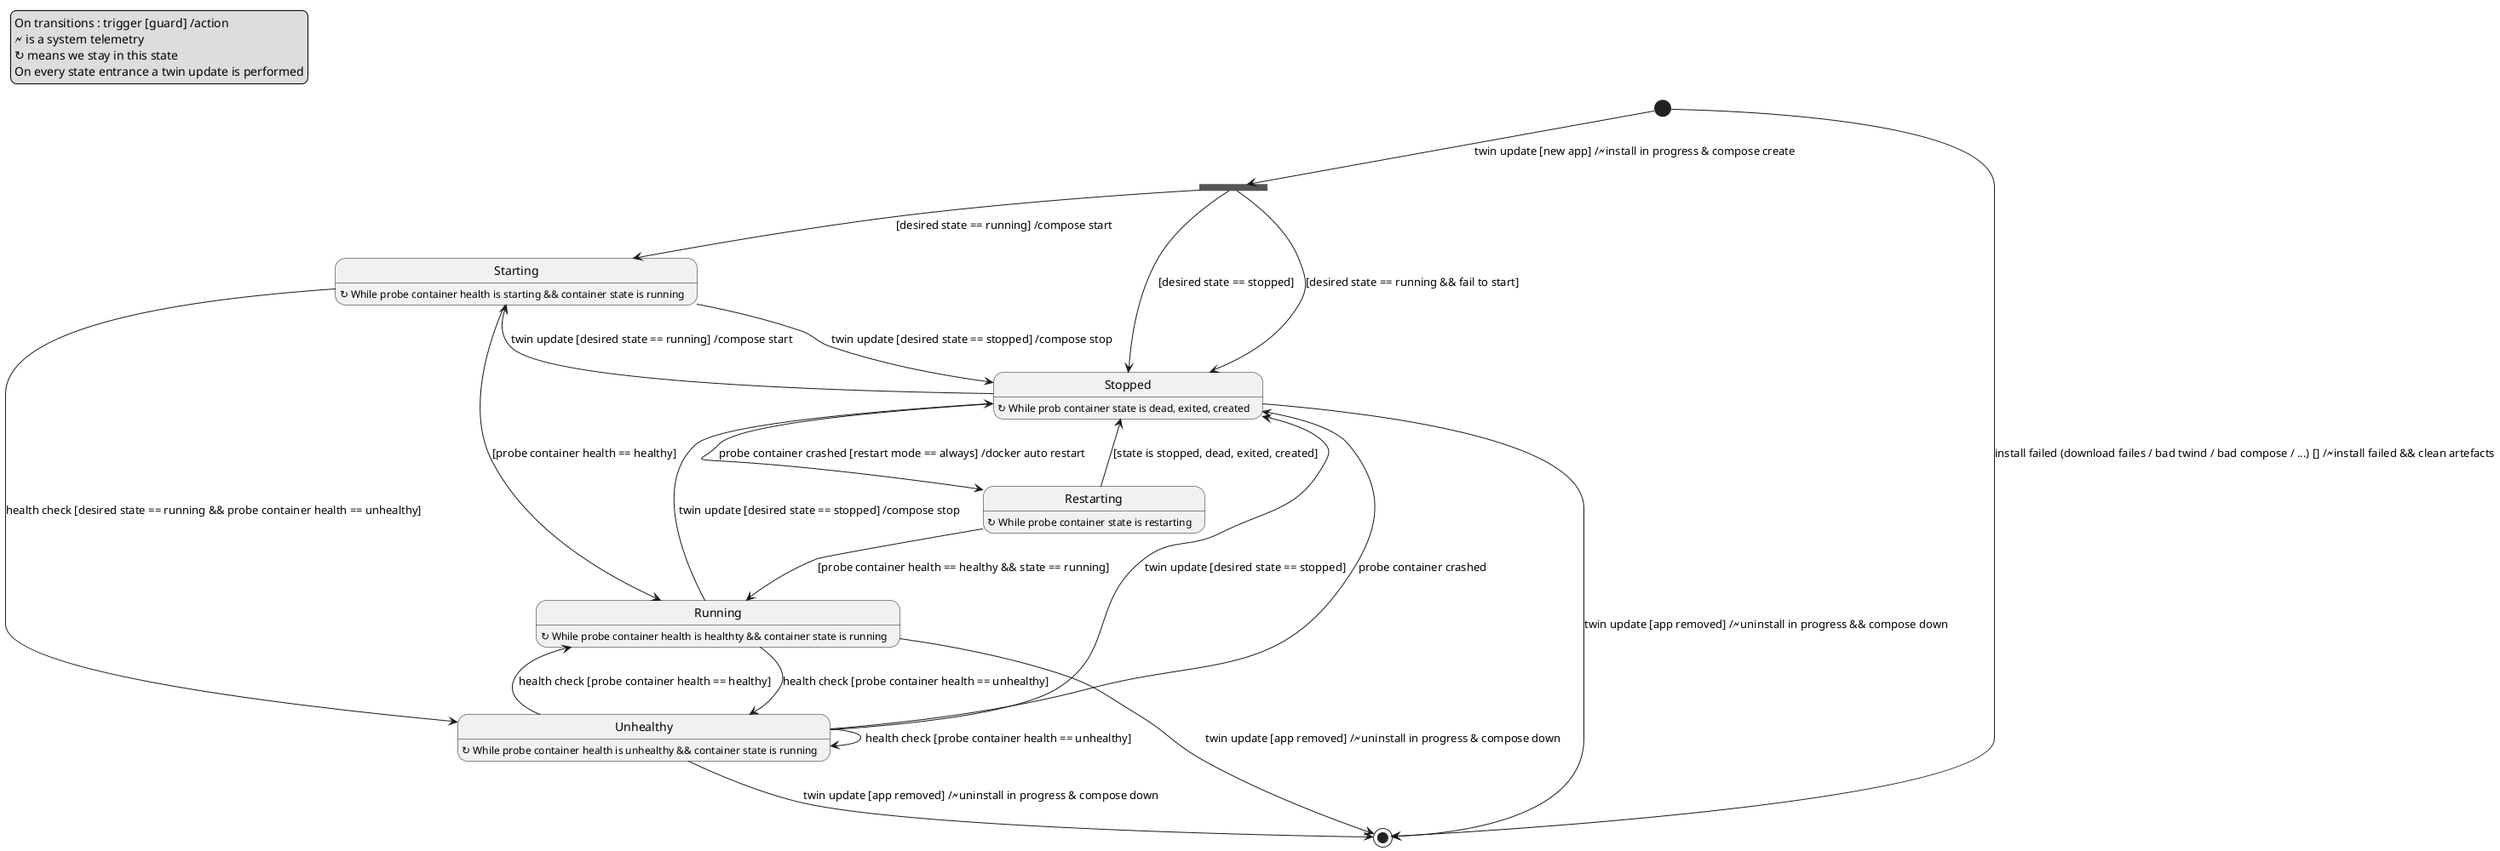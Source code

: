 @startuml
legend top left
  On transitions : trigger [guard] /action
  🗲 is a system telemetry
  ↻ means we stay in this state
  On every state entrance a twin update is performed
endlegend
state fork_state <<fork>>
[*]        -down-> fork_state : twin update [new app] /🗲install in progress & compose create
[*]        --> [*] : install failed (download failes / bad twind / bad compose / ...) [] /🗲install failed && clean artefacts
fork_state -down-> Starting : [desired state == running] /compose start
fork_state -down-> Stopped : [desired state == stopped]
fork_state -down-> Stopped : [desired state == running && fail to start]
Starting     : ↻ While probe container health is starting && container state is running
Starting   --> Running: [probe container health == healthy]
Starting   --> Unhealthy: health check [desired state == running && probe container health == unhealthy]
Starting   --> Stopped: twin update [desired state == stopped] /compose stop
Running      : ↻ While probe container health is healthty && container state is running
Running    --> Stopped : twin update [desired state == stopped] /compose stop
Running    --> Unhealthy: health check [probe container health == unhealthy]
Running    --> [*] : twin update [app removed] /🗲uninstall in progress & compose down
Unhealthy    : ↻ While probe container health is unhealthy && container state is running
Unhealthy  --> Stopped: twin update [desired state == stopped]
Unhealthy  --> Stopped: probe container crashed
Unhealthy  --> Unhealthy: health check [probe container health == unhealthy]
Unhealthy  --> Running: health check [probe container health == healthy]
Unhealthy  --> [*] : twin update [app removed] /🗲uninstall in progress & compose down
Stopped    : ↻ While prob container state is dead, exited, created
Stopped    --> Starting : twin update [desired state == running] /compose start
Stopped    --> Restarting: probe container crashed [restart mode == always] /docker auto restart
Stopped    --> [*] : twin update [app removed] /🗲uninstall in progress && compose down
Restarting : ↻ While probe container state is restarting
Restarting --> Stopped : [state is stopped, dead, exited, created]
Restarting --> Running: [probe container health == healthy && state == running]
@enduml
